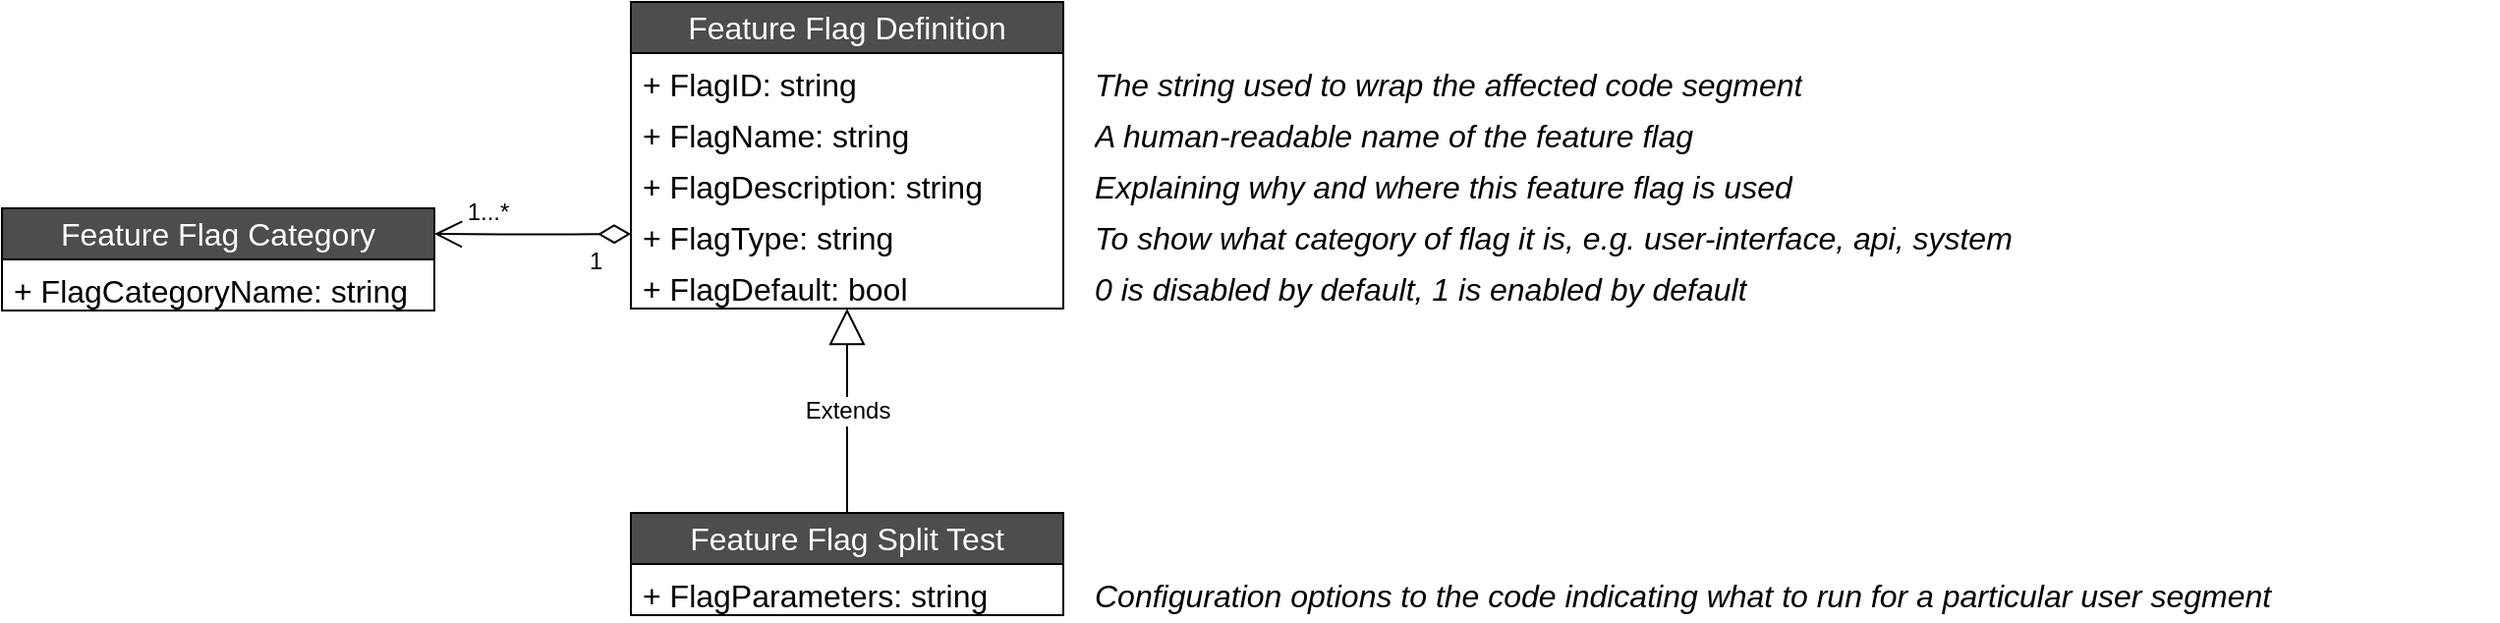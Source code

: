 <mxfile version="21.0.6" type="device"><diagram name="Page-1" id="uHyFusGTCBzDc_W1fv3V"><mxGraphModel dx="1256" dy="652" grid="1" gridSize="10" guides="1" tooltips="1" connect="1" arrows="1" fold="1" page="1" pageScale="1" pageWidth="1169" pageHeight="827" math="0" shadow="0"><root><mxCell id="0"/><mxCell id="1" parent="0"/><mxCell id="sQ_04WNERQcmLY3_Sxpn-2" value="&lt;font color=&quot;#ffffff&quot;&gt;Feature Flag Definition&lt;/font&gt;" style="swimlane;fontStyle=0;childLayout=stackLayout;horizontal=1;startSize=26;fillColor=#4D4D4D;horizontalStack=0;resizeParent=1;resizeParentMax=0;resizeLast=0;collapsible=0;marginBottom=0;whiteSpace=wrap;html=1;fontSize=16;" vertex="1" parent="1"><mxGeometry x="360" y="180" width="220" height="156" as="geometry"/></mxCell><mxCell id="sQ_04WNERQcmLY3_Sxpn-3" value="+ FlagID: string" style="text;strokeColor=none;fillColor=none;align=left;verticalAlign=top;spacingLeft=4;spacingRight=4;overflow=hidden;rotatable=0;points=[[0,0.5],[1,0.5]];portConstraint=eastwest;whiteSpace=wrap;html=1;fontSize=16;" vertex="1" parent="sQ_04WNERQcmLY3_Sxpn-2"><mxGeometry y="26" width="220" height="26" as="geometry"/></mxCell><mxCell id="sQ_04WNERQcmLY3_Sxpn-4" value="+ FlagName: string" style="text;strokeColor=none;fillColor=none;align=left;verticalAlign=top;spacingLeft=4;spacingRight=4;overflow=hidden;rotatable=0;points=[[0,0.5],[1,0.5]];portConstraint=eastwest;whiteSpace=wrap;html=1;fontSize=16;" vertex="1" parent="sQ_04WNERQcmLY3_Sxpn-2"><mxGeometry y="52" width="220" height="26" as="geometry"/></mxCell><mxCell id="sQ_04WNERQcmLY3_Sxpn-5" value="+ FlagDescription: string" style="text;strokeColor=none;fillColor=none;align=left;verticalAlign=top;spacingLeft=4;spacingRight=4;overflow=hidden;rotatable=0;points=[[0,0.5],[1,0.5]];portConstraint=eastwest;whiteSpace=wrap;html=1;fontSize=16;" vertex="1" parent="sQ_04WNERQcmLY3_Sxpn-2"><mxGeometry y="78" width="220" height="26" as="geometry"/></mxCell><mxCell id="sQ_04WNERQcmLY3_Sxpn-11" value="+ FlagType: string" style="text;strokeColor=none;fillColor=none;align=left;verticalAlign=top;spacingLeft=4;spacingRight=4;overflow=hidden;rotatable=0;points=[[0,0.5],[1,0.5]];portConstraint=eastwest;whiteSpace=wrap;html=1;fontSize=16;" vertex="1" parent="sQ_04WNERQcmLY3_Sxpn-2"><mxGeometry y="104" width="220" height="26" as="geometry"/></mxCell><mxCell id="sQ_04WNERQcmLY3_Sxpn-13" value="+ FlagDefault: bool" style="text;strokeColor=none;fillColor=none;align=left;verticalAlign=top;spacingLeft=4;spacingRight=4;overflow=hidden;rotatable=0;points=[[0,0.5],[1,0.5]];portConstraint=eastwest;whiteSpace=wrap;html=1;fontSize=16;" vertex="1" parent="sQ_04WNERQcmLY3_Sxpn-2"><mxGeometry y="130" width="220" height="26" as="geometry"/></mxCell><mxCell id="sQ_04WNERQcmLY3_Sxpn-7" value="" style="swimlane;fontStyle=2;childLayout=stackLayout;horizontal=1;startSize=26;fillColor=none;horizontalStack=0;resizeParent=1;resizeParentMax=0;resizeLast=0;collapsible=0;marginBottom=0;whiteSpace=wrap;html=1;fontSize=16;strokeColor=none;container=1;" vertex="1" parent="1"><mxGeometry x="590" y="180" width="720" height="156" as="geometry"/></mxCell><mxCell id="sQ_04WNERQcmLY3_Sxpn-8" value="The string used to wrap the affected code segment" style="text;strokeColor=none;fillColor=none;align=left;verticalAlign=top;spacingLeft=4;spacingRight=4;overflow=hidden;rotatable=0;points=[[0,0.5],[1,0.5]];portConstraint=eastwest;whiteSpace=wrap;html=1;fontSize=16;fontStyle=2" vertex="1" parent="sQ_04WNERQcmLY3_Sxpn-7"><mxGeometry y="26" width="720" height="26" as="geometry"/></mxCell><mxCell id="sQ_04WNERQcmLY3_Sxpn-9" value="A human-readable name of the feature flag" style="text;strokeColor=none;fillColor=none;align=left;verticalAlign=top;spacingLeft=4;spacingRight=4;overflow=hidden;rotatable=0;points=[[0,0.5],[1,0.5]];portConstraint=eastwest;whiteSpace=wrap;html=1;fontSize=16;fontStyle=2" vertex="1" parent="sQ_04WNERQcmLY3_Sxpn-7"><mxGeometry y="52" width="720" height="26" as="geometry"/></mxCell><mxCell id="sQ_04WNERQcmLY3_Sxpn-10" value="Explaining why and where this feature flag is used" style="text;strokeColor=none;fillColor=none;align=left;verticalAlign=top;spacingLeft=4;spacingRight=4;overflow=hidden;rotatable=0;points=[[0,0.5],[1,0.5]];portConstraint=eastwest;whiteSpace=wrap;html=1;fontSize=16;fontStyle=2" vertex="1" parent="sQ_04WNERQcmLY3_Sxpn-7"><mxGeometry y="78" width="720" height="26" as="geometry"/></mxCell><mxCell id="sQ_04WNERQcmLY3_Sxpn-12" value="To show what category of flag it is, e.g. user-interface, api, system" style="text;strokeColor=none;fillColor=none;align=left;verticalAlign=top;spacingLeft=4;spacingRight=4;overflow=hidden;rotatable=0;points=[[0,0.5],[1,0.5]];portConstraint=eastwest;whiteSpace=wrap;html=1;fontSize=16;fontStyle=2" vertex="1" parent="sQ_04WNERQcmLY3_Sxpn-7"><mxGeometry y="104" width="720" height="26" as="geometry"/></mxCell><mxCell id="sQ_04WNERQcmLY3_Sxpn-14" value="0 is disabled by default, 1 is enabled by default" style="text;strokeColor=none;fillColor=none;align=left;verticalAlign=top;spacingLeft=4;spacingRight=4;overflow=hidden;rotatable=0;points=[[0,0.5],[1,0.5]];portConstraint=eastwest;whiteSpace=wrap;html=1;fontSize=16;fontStyle=2" vertex="1" parent="sQ_04WNERQcmLY3_Sxpn-7"><mxGeometry y="130" width="720" height="26" as="geometry"/></mxCell><mxCell id="sQ_04WNERQcmLY3_Sxpn-15" value="&lt;font color=&quot;#ffffff&quot;&gt;Feature Flag Split Test&lt;/font&gt;" style="swimlane;fontStyle=0;childLayout=stackLayout;horizontal=1;startSize=26;fillColor=#4D4D4D;horizontalStack=0;resizeParent=1;resizeParentMax=0;resizeLast=0;collapsible=0;marginBottom=0;whiteSpace=wrap;html=1;fontSize=16;" vertex="1" parent="1"><mxGeometry x="360" y="440" width="220" height="52" as="geometry"/></mxCell><mxCell id="sQ_04WNERQcmLY3_Sxpn-22" value="+ FlagParameters: string" style="text;strokeColor=none;fillColor=none;align=left;verticalAlign=top;spacingLeft=4;spacingRight=4;overflow=hidden;rotatable=0;points=[[0,0.5],[1,0.5]];portConstraint=eastwest;whiteSpace=wrap;html=1;fontSize=16;" vertex="1" parent="sQ_04WNERQcmLY3_Sxpn-15"><mxGeometry y="26" width="220" height="26" as="geometry"/></mxCell><mxCell id="sQ_04WNERQcmLY3_Sxpn-23" value="Configuration options to the code indicating what to run for a particular user segment" style="text;strokeColor=none;fillColor=none;align=left;verticalAlign=top;spacingLeft=4;spacingRight=4;overflow=hidden;rotatable=0;points=[[0,0.5],[1,0.5]];portConstraint=eastwest;whiteSpace=wrap;html=1;fontSize=16;fontStyle=2" vertex="1" parent="1"><mxGeometry x="590" y="466" width="720" height="26" as="geometry"/></mxCell><mxCell id="sQ_04WNERQcmLY3_Sxpn-24" value="Extends" style="endArrow=block;endSize=16;endFill=0;html=1;rounded=0;fontSize=12;curved=1;" edge="1" parent="1" source="sQ_04WNERQcmLY3_Sxpn-15" target="sQ_04WNERQcmLY3_Sxpn-2"><mxGeometry width="160" relative="1" as="geometry"><mxPoint x="490" y="440" as="sourcePoint"/><mxPoint x="650" y="440" as="targetPoint"/></mxGeometry></mxCell><mxCell id="sQ_04WNERQcmLY3_Sxpn-25" value="&lt;font color=&quot;#ffffff&quot;&gt;Feature Flag Category&lt;/font&gt;" style="swimlane;fontStyle=0;childLayout=stackLayout;horizontal=1;startSize=26;fillColor=#4D4D4D;horizontalStack=0;resizeParent=1;resizeParentMax=0;resizeLast=0;collapsible=0;marginBottom=0;whiteSpace=wrap;html=1;fontSize=16;" vertex="1" parent="1"><mxGeometry x="40" y="285" width="220" height="52" as="geometry"/></mxCell><mxCell id="sQ_04WNERQcmLY3_Sxpn-26" value="+ FlagCategoryName: string" style="text;strokeColor=none;fillColor=none;align=left;verticalAlign=top;spacingLeft=4;spacingRight=4;overflow=hidden;rotatable=0;points=[[0,0.5],[1,0.5]];portConstraint=eastwest;whiteSpace=wrap;html=1;fontSize=16;" vertex="1" parent="sQ_04WNERQcmLY3_Sxpn-25"><mxGeometry y="26" width="220" height="26" as="geometry"/></mxCell><mxCell id="sQ_04WNERQcmLY3_Sxpn-27" value="1" style="endArrow=open;html=1;endSize=12;startArrow=diamondThin;startSize=14;startFill=0;edgeStyle=orthogonalEdgeStyle;align=left;verticalAlign=bottom;rounded=0;fontSize=12;curved=1;exitX=0;exitY=0.5;exitDx=0;exitDy=0;entryX=1;entryY=0.25;entryDx=0;entryDy=0;" edge="1" parent="1" target="sQ_04WNERQcmLY3_Sxpn-25"><mxGeometry x="-0.538" y="23" relative="1" as="geometry"><mxPoint x="360" y="298" as="sourcePoint"/><mxPoint x="230" y="298" as="targetPoint"/><mxPoint as="offset"/></mxGeometry></mxCell><mxCell id="sQ_04WNERQcmLY3_Sxpn-28" value="&lt;font style=&quot;font-size: 12px;&quot;&gt;1...*&lt;/font&gt;" style="edgeLabel;html=1;align=center;verticalAlign=middle;resizable=0;points=[];fontSize=16;" vertex="1" connectable="0" parent="sQ_04WNERQcmLY3_Sxpn-27"><mxGeometry x="0.8" relative="1" as="geometry"><mxPoint x="17" y="-13" as="offset"/></mxGeometry></mxCell></root></mxGraphModel></diagram></mxfile>